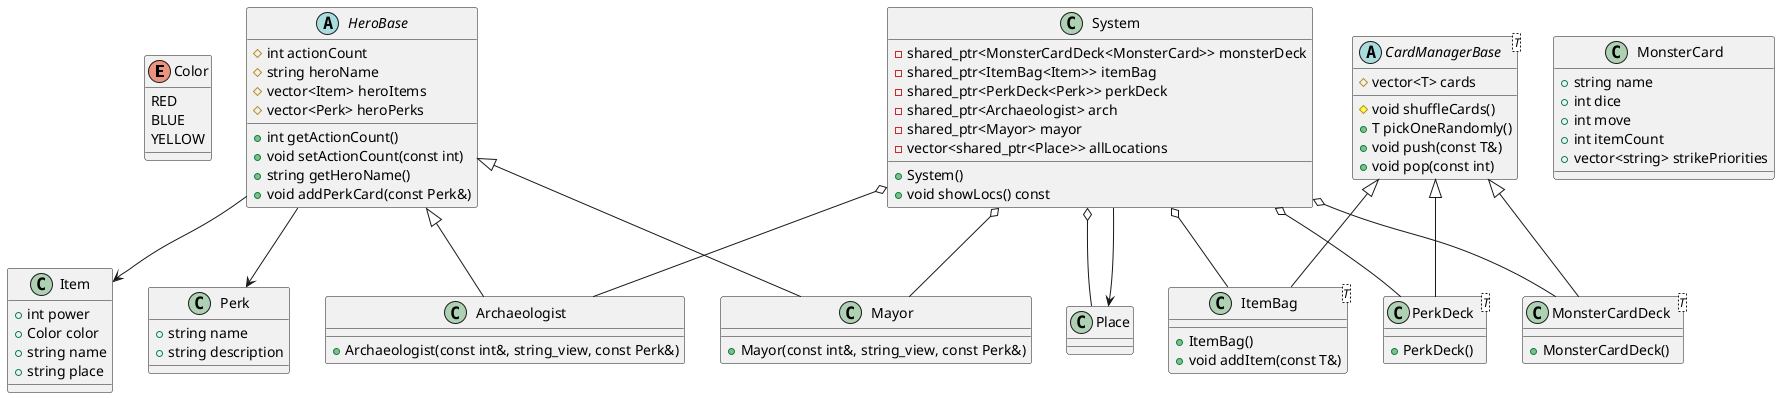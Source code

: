 @startuml
' Enums
enum Color {
    RED
    BLUE
    YELLOW
}

' Structures
class Item {
    +int power
    +Color color
    +string name
    +string place
}

class Perk {
    +string name
    +string description
}

class MonsterCard {
    +string name
    +int dice
    +int move
    +int itemCount
    +vector<string> strikePriorities
}

' Base Classes
abstract class CardManagerBase<T> {
    #vector<T> cards
    #void shuffleCards()
    +T pickOneRandomly()
    +void push(const T&)
    +void pop(const int)
}

abstract class HeroBase {
    #int actionCount
    #string heroName
    #vector<Item> heroItems
    #vector<Perk> heroPerks
    +int getActionCount()
    +void setActionCount(const int)
    +string getHeroName()
    +void addPerkCard(const Perk&)
}

' Derived Classes
class ItemBag<T> {
    +ItemBag()
    +void addItem(const T&)
}

class PerkDeck<T> {
    +PerkDeck()
}

class MonsterCardDeck<T> {
    +MonsterCardDeck()
}

class Archaeologist {
    +Archaeologist(const int&, string_view, const Perk&)
}

class Mayor {
    +Mayor(const int&, string_view, const Perk&)
}

class System {
    -shared_ptr<MonsterCardDeck<MonsterCard>> monsterDeck
    -shared_ptr<ItemBag<Item>> itemBag
    -shared_ptr<PerkDeck<Perk>> perkDeck
    -shared_ptr<Archaeologist> arch
    -shared_ptr<Mayor> mayor
    -vector<shared_ptr<Place>> allLocations
    +System()
    +void showLocs() const
}

' Inheritance Relationships
CardManagerBase <|-- ItemBag
CardManagerBase <|-- PerkDeck
CardManagerBase <|-- MonsterCardDeck
HeroBase <|-- Archaeologist
HeroBase <|-- Mayor

' Composition Relationships
System o-- MonsterCardDeck
System o-- ItemBag
System o-- PerkDeck
System o-- Archaeologist
System o-- Mayor
System o-- Place

' Usage Relationships
HeroBase --> Item
HeroBase --> Perk
System --> Place
@enduml